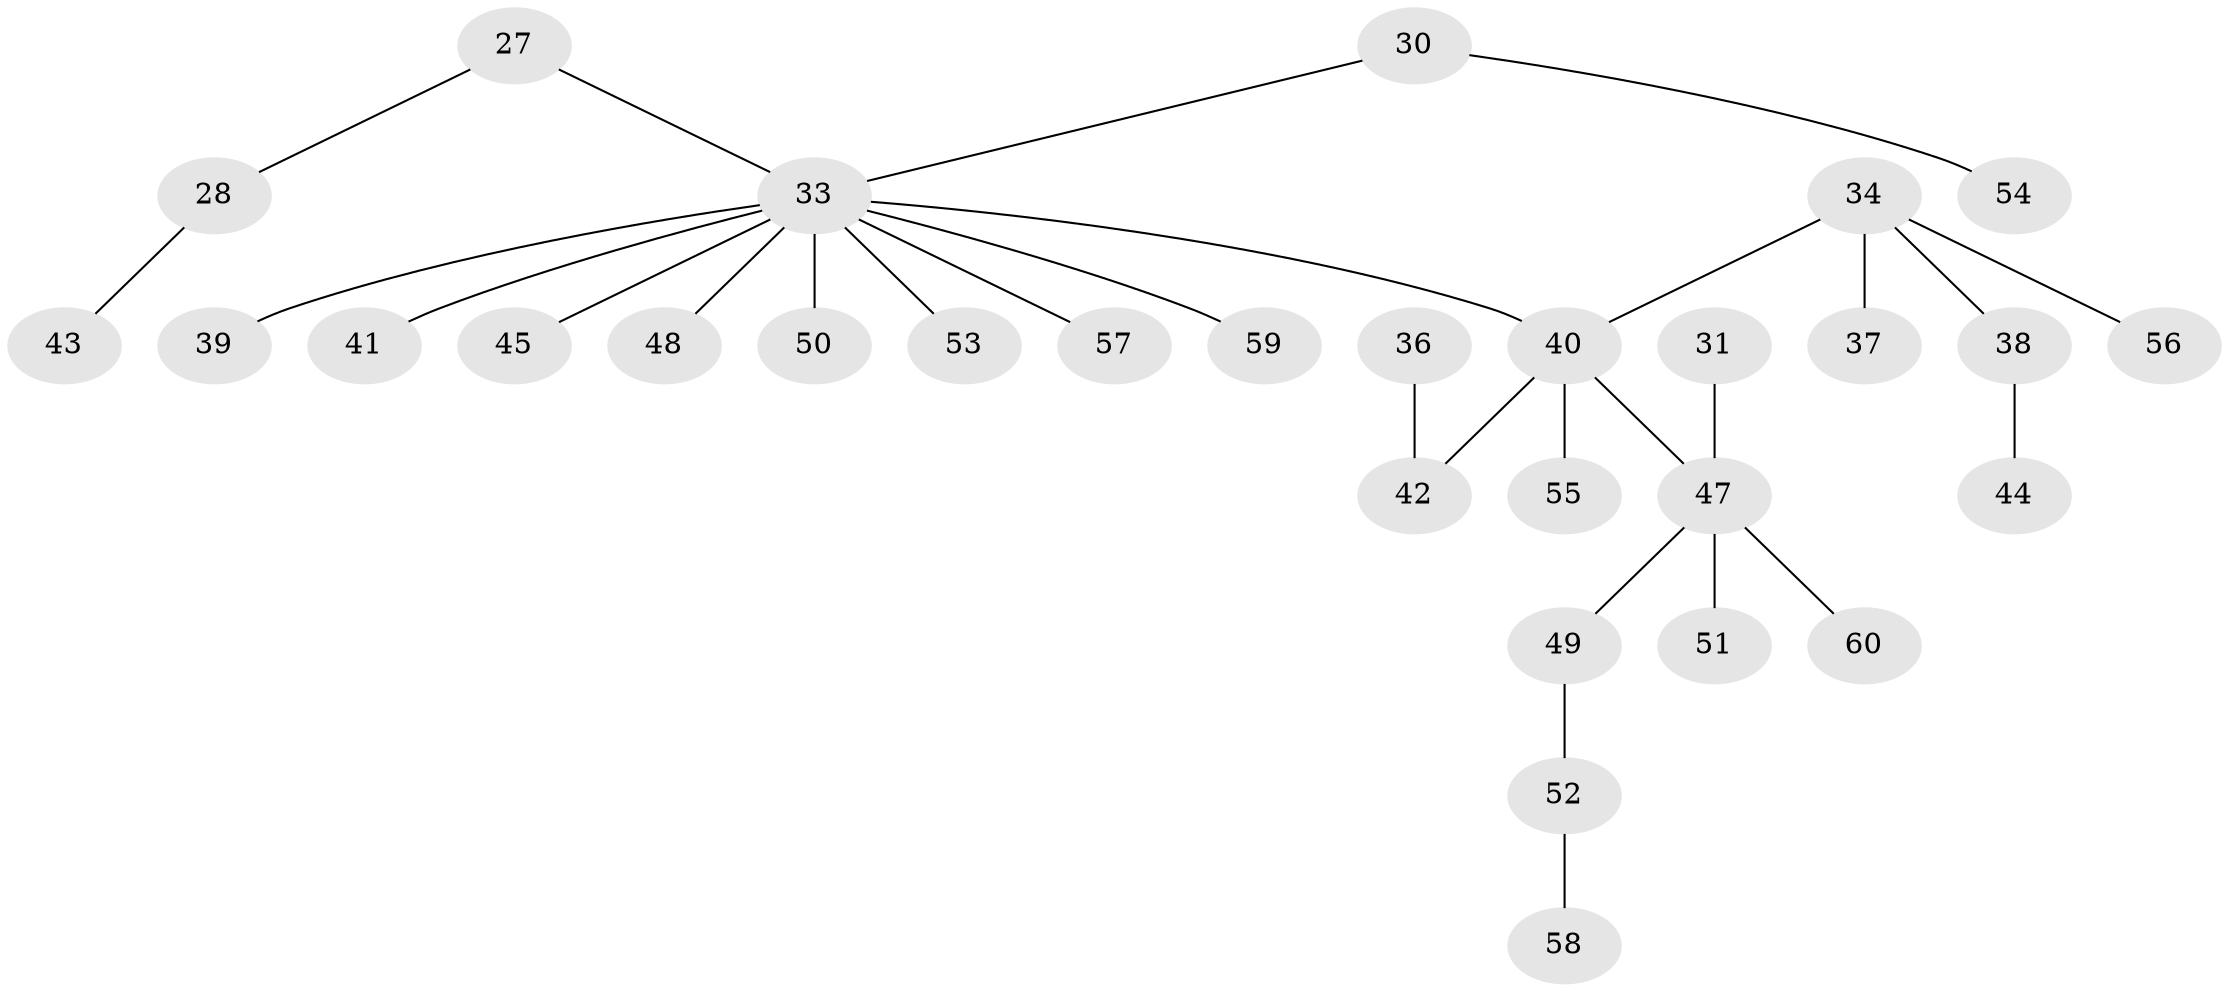 // original degree distribution, {2: 0.25, 5: 0.06666666666666667, 4: 0.08333333333333333, 3: 0.1, 1: 0.5}
// Generated by graph-tools (version 1.1) at 2025/53/03/09/25 04:53:35]
// undirected, 30 vertices, 29 edges
graph export_dot {
graph [start="1"]
  node [color=gray90,style=filled];
  27;
  28;
  30;
  31;
  33 [super="+24+22+25+29"];
  34 [super="+32"];
  36;
  37;
  38;
  39;
  40 [super="+4+7+21"];
  41;
  42 [super="+10"];
  43;
  44;
  45;
  47 [super="+46+35"];
  48;
  49 [super="+17+18"];
  50;
  51;
  52;
  53;
  54;
  55;
  56;
  57;
  58;
  59;
  60;
  27 -- 28;
  27 -- 33;
  28 -- 43;
  30 -- 54;
  30 -- 33;
  31 -- 47;
  33 -- 48;
  33 -- 50;
  33 -- 53;
  33 -- 57;
  33 -- 59;
  33 -- 40;
  33 -- 39;
  33 -- 45;
  33 -- 41;
  34 -- 37;
  34 -- 38;
  34 -- 56;
  34 -- 40;
  36 -- 42;
  38 -- 44;
  40 -- 55;
  40 -- 42;
  40 -- 47;
  47 -- 60;
  47 -- 51;
  47 -- 49;
  49 -- 52;
  52 -- 58;
}
